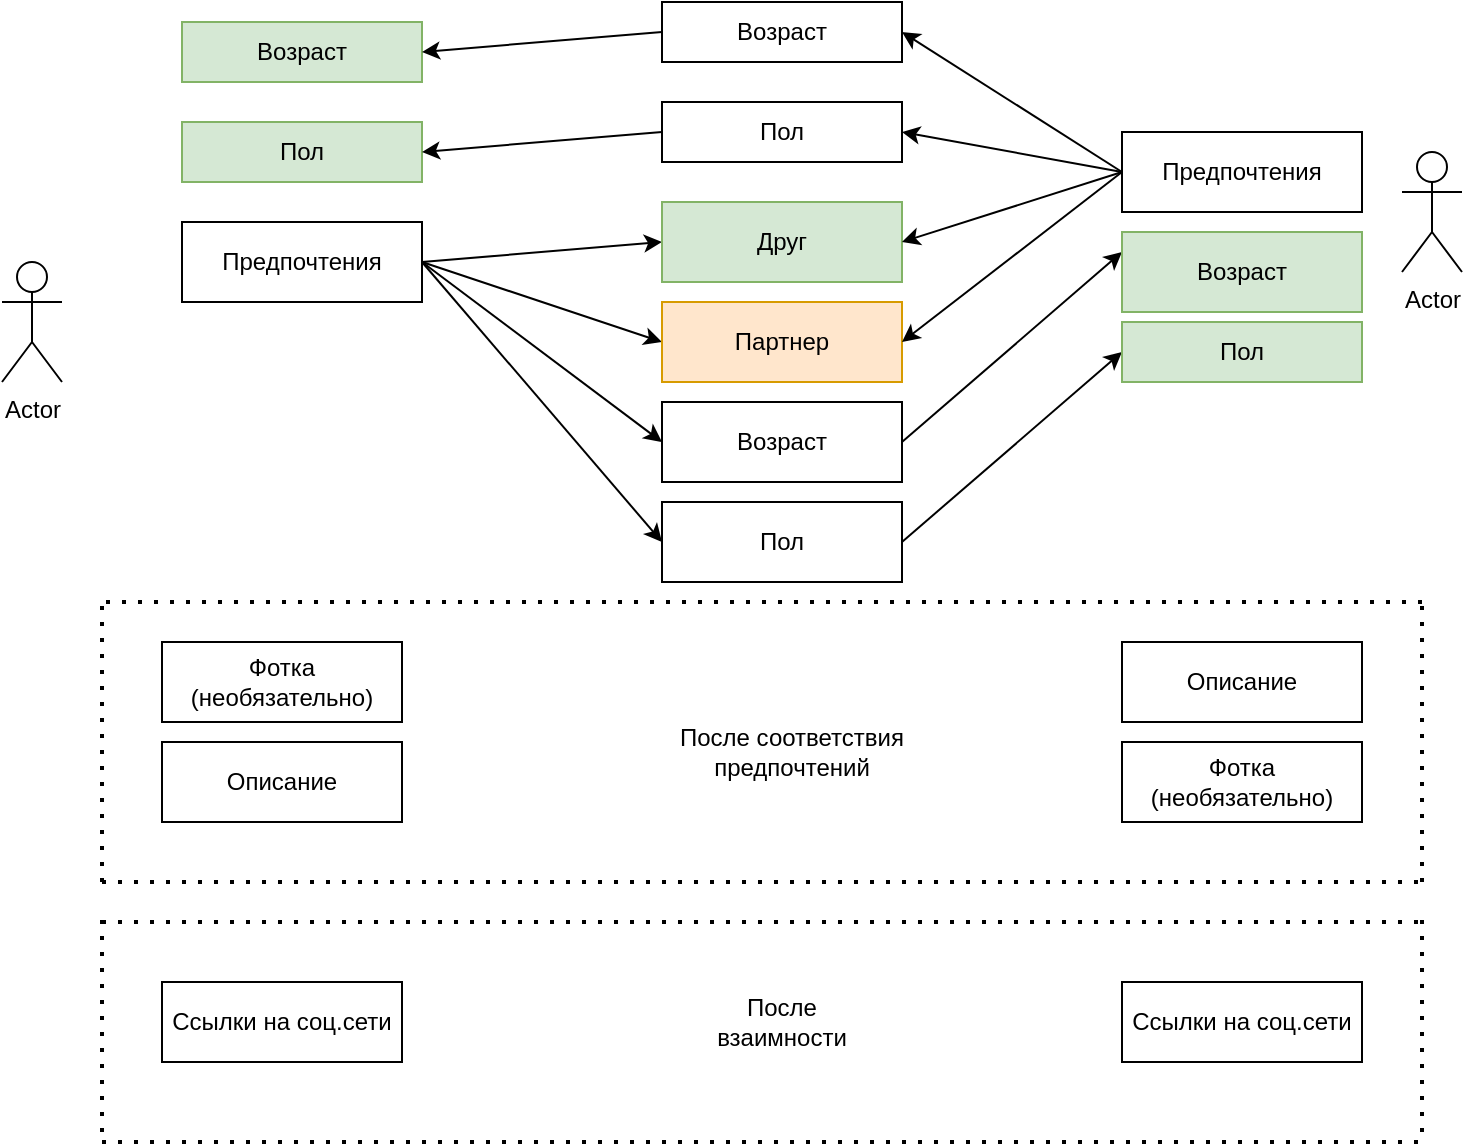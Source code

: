 <mxfile version="13.7.3" type="device"><diagram id="1X4s0ffKTSGE8cke6ZXU" name="Страница 1"><mxGraphModel dx="1005" dy="584" grid="1" gridSize="10" guides="1" tooltips="1" connect="1" arrows="1" fold="1" page="1" pageScale="1" pageWidth="827" pageHeight="1169" math="0" shadow="0"><root><mxCell id="0"/><mxCell id="1" parent="0"/><mxCell id="dYQcDN6kxRi5IRsoA2Vc-1" value="Actor" style="shape=umlActor;verticalLabelPosition=bottom;verticalAlign=top;html=1;outlineConnect=0;" vertex="1" parent="1"><mxGeometry x="50" y="250" width="30" height="60" as="geometry"/></mxCell><mxCell id="dYQcDN6kxRi5IRsoA2Vc-2" value="Возраст" style="rounded=0;whiteSpace=wrap;html=1;fillColor=#d5e8d4;strokeColor=#82b366;" vertex="1" parent="1"><mxGeometry x="140" y="130" width="120" height="30" as="geometry"/></mxCell><mxCell id="dYQcDN6kxRi5IRsoA2Vc-3" value="Пол" style="rounded=0;whiteSpace=wrap;html=1;fillColor=#d5e8d4;strokeColor=#82b366;" vertex="1" parent="1"><mxGeometry x="140" y="180" width="120" height="30" as="geometry"/></mxCell><mxCell id="dYQcDN6kxRi5IRsoA2Vc-4" value="Фотка (необязательно)" style="rounded=0;whiteSpace=wrap;html=1;" vertex="1" parent="1"><mxGeometry x="130" y="440" width="120" height="40" as="geometry"/></mxCell><mxCell id="dYQcDN6kxRi5IRsoA2Vc-7" style="rounded=0;orthogonalLoop=1;jettySize=auto;html=1;exitX=1;exitY=0.5;exitDx=0;exitDy=0;entryX=0;entryY=0.5;entryDx=0;entryDy=0;" edge="1" parent="1" source="dYQcDN6kxRi5IRsoA2Vc-5" target="dYQcDN6kxRi5IRsoA2Vc-6"><mxGeometry relative="1" as="geometry"/></mxCell><mxCell id="dYQcDN6kxRi5IRsoA2Vc-9" style="edgeStyle=none;rounded=0;orthogonalLoop=1;jettySize=auto;html=1;exitX=1;exitY=0.5;exitDx=0;exitDy=0;entryX=0;entryY=0.5;entryDx=0;entryDy=0;" edge="1" parent="1" source="dYQcDN6kxRi5IRsoA2Vc-5" target="dYQcDN6kxRi5IRsoA2Vc-8"><mxGeometry relative="1" as="geometry"/></mxCell><mxCell id="dYQcDN6kxRi5IRsoA2Vc-12" style="edgeStyle=none;rounded=0;orthogonalLoop=1;jettySize=auto;html=1;exitX=1;exitY=0.5;exitDx=0;exitDy=0;entryX=0;entryY=0.5;entryDx=0;entryDy=0;" edge="1" parent="1" source="dYQcDN6kxRi5IRsoA2Vc-5" target="dYQcDN6kxRi5IRsoA2Vc-10"><mxGeometry relative="1" as="geometry"/></mxCell><mxCell id="dYQcDN6kxRi5IRsoA2Vc-13" style="edgeStyle=none;rounded=0;orthogonalLoop=1;jettySize=auto;html=1;exitX=1;exitY=0.5;exitDx=0;exitDy=0;entryX=0;entryY=0.5;entryDx=0;entryDy=0;" edge="1" parent="1" source="dYQcDN6kxRi5IRsoA2Vc-5" target="dYQcDN6kxRi5IRsoA2Vc-11"><mxGeometry relative="1" as="geometry"/></mxCell><mxCell id="dYQcDN6kxRi5IRsoA2Vc-5" value="Предпочтения" style="rounded=0;whiteSpace=wrap;html=1;" vertex="1" parent="1"><mxGeometry x="140" y="230" width="120" height="40" as="geometry"/></mxCell><mxCell id="dYQcDN6kxRi5IRsoA2Vc-6" value="Друг" style="rounded=0;whiteSpace=wrap;html=1;fillColor=#d5e8d4;strokeColor=#82b366;" vertex="1" parent="1"><mxGeometry x="380" y="220" width="120" height="40" as="geometry"/></mxCell><mxCell id="dYQcDN6kxRi5IRsoA2Vc-8" value="Партнер" style="rounded=0;whiteSpace=wrap;html=1;fillColor=#ffe6cc;strokeColor=#d79b00;" vertex="1" parent="1"><mxGeometry x="380" y="270" width="120" height="40" as="geometry"/></mxCell><mxCell id="dYQcDN6kxRi5IRsoA2Vc-19" style="edgeStyle=none;rounded=0;orthogonalLoop=1;jettySize=auto;html=1;exitX=1;exitY=0.5;exitDx=0;exitDy=0;entryX=0;entryY=0.25;entryDx=0;entryDy=0;" edge="1" parent="1" source="dYQcDN6kxRi5IRsoA2Vc-10" target="dYQcDN6kxRi5IRsoA2Vc-15"><mxGeometry relative="1" as="geometry"/></mxCell><mxCell id="dYQcDN6kxRi5IRsoA2Vc-10" value="Возраст" style="rounded=0;whiteSpace=wrap;html=1;" vertex="1" parent="1"><mxGeometry x="380" y="320" width="120" height="40" as="geometry"/></mxCell><mxCell id="dYQcDN6kxRi5IRsoA2Vc-20" style="edgeStyle=none;rounded=0;orthogonalLoop=1;jettySize=auto;html=1;exitX=1;exitY=0.5;exitDx=0;exitDy=0;entryX=0;entryY=0.5;entryDx=0;entryDy=0;" edge="1" parent="1" source="dYQcDN6kxRi5IRsoA2Vc-11" target="dYQcDN6kxRi5IRsoA2Vc-16"><mxGeometry relative="1" as="geometry"/></mxCell><mxCell id="dYQcDN6kxRi5IRsoA2Vc-11" value="Пол" style="rounded=0;whiteSpace=wrap;html=1;" vertex="1" parent="1"><mxGeometry x="380" y="370" width="120" height="40" as="geometry"/></mxCell><mxCell id="dYQcDN6kxRi5IRsoA2Vc-14" value="Actor" style="shape=umlActor;verticalLabelPosition=bottom;verticalAlign=top;html=1;outlineConnect=0;" vertex="1" parent="1"><mxGeometry x="750" y="195" width="30" height="60" as="geometry"/></mxCell><mxCell id="dYQcDN6kxRi5IRsoA2Vc-15" value="Возраст" style="rounded=0;whiteSpace=wrap;html=1;fillColor=#d5e8d4;strokeColor=#82b366;" vertex="1" parent="1"><mxGeometry x="610" y="235" width="120" height="40" as="geometry"/></mxCell><mxCell id="dYQcDN6kxRi5IRsoA2Vc-16" value="Пол" style="rounded=0;whiteSpace=wrap;html=1;fillColor=#d5e8d4;strokeColor=#82b366;" vertex="1" parent="1"><mxGeometry x="610" y="280" width="120" height="30" as="geometry"/></mxCell><mxCell id="dYQcDN6kxRi5IRsoA2Vc-17" value="Фотка (необязательно)" style="rounded=0;whiteSpace=wrap;html=1;" vertex="1" parent="1"><mxGeometry x="610" y="490" width="120" height="40" as="geometry"/></mxCell><mxCell id="dYQcDN6kxRi5IRsoA2Vc-21" style="edgeStyle=none;rounded=0;orthogonalLoop=1;jettySize=auto;html=1;exitX=0;exitY=0.5;exitDx=0;exitDy=0;entryX=1;entryY=0.5;entryDx=0;entryDy=0;" edge="1" parent="1" source="dYQcDN6kxRi5IRsoA2Vc-18" target="dYQcDN6kxRi5IRsoA2Vc-8"><mxGeometry relative="1" as="geometry"/></mxCell><mxCell id="dYQcDN6kxRi5IRsoA2Vc-22" style="edgeStyle=none;rounded=0;orthogonalLoop=1;jettySize=auto;html=1;exitX=0;exitY=0.5;exitDx=0;exitDy=0;entryX=1;entryY=0.5;entryDx=0;entryDy=0;" edge="1" parent="1" source="dYQcDN6kxRi5IRsoA2Vc-18" target="dYQcDN6kxRi5IRsoA2Vc-6"><mxGeometry relative="1" as="geometry"/></mxCell><mxCell id="dYQcDN6kxRi5IRsoA2Vc-25" style="edgeStyle=none;rounded=0;orthogonalLoop=1;jettySize=auto;html=1;exitX=0;exitY=0.5;exitDx=0;exitDy=0;entryX=1;entryY=0.5;entryDx=0;entryDy=0;" edge="1" parent="1" source="dYQcDN6kxRi5IRsoA2Vc-18" target="dYQcDN6kxRi5IRsoA2Vc-24"><mxGeometry relative="1" as="geometry"/></mxCell><mxCell id="dYQcDN6kxRi5IRsoA2Vc-26" style="edgeStyle=none;rounded=0;orthogonalLoop=1;jettySize=auto;html=1;exitX=0;exitY=0.5;exitDx=0;exitDy=0;entryX=1;entryY=0.5;entryDx=0;entryDy=0;" edge="1" parent="1" source="dYQcDN6kxRi5IRsoA2Vc-18" target="dYQcDN6kxRi5IRsoA2Vc-23"><mxGeometry relative="1" as="geometry"/></mxCell><mxCell id="dYQcDN6kxRi5IRsoA2Vc-18" value="Предпочтения" style="rounded=0;whiteSpace=wrap;html=1;" vertex="1" parent="1"><mxGeometry x="610" y="185" width="120" height="40" as="geometry"/></mxCell><mxCell id="dYQcDN6kxRi5IRsoA2Vc-27" style="edgeStyle=none;rounded=0;orthogonalLoop=1;jettySize=auto;html=1;exitX=0;exitY=0.5;exitDx=0;exitDy=0;entryX=1;entryY=0.5;entryDx=0;entryDy=0;" edge="1" parent="1" source="dYQcDN6kxRi5IRsoA2Vc-23" target="dYQcDN6kxRi5IRsoA2Vc-2"><mxGeometry relative="1" as="geometry"/></mxCell><mxCell id="dYQcDN6kxRi5IRsoA2Vc-23" value="Возраст" style="rounded=0;whiteSpace=wrap;html=1;" vertex="1" parent="1"><mxGeometry x="380" y="120" width="120" height="30" as="geometry"/></mxCell><mxCell id="dYQcDN6kxRi5IRsoA2Vc-29" style="edgeStyle=none;rounded=0;orthogonalLoop=1;jettySize=auto;html=1;exitX=0;exitY=0.5;exitDx=0;exitDy=0;entryX=1;entryY=0.5;entryDx=0;entryDy=0;" edge="1" parent="1" source="dYQcDN6kxRi5IRsoA2Vc-24" target="dYQcDN6kxRi5IRsoA2Vc-3"><mxGeometry relative="1" as="geometry"/></mxCell><mxCell id="dYQcDN6kxRi5IRsoA2Vc-24" value="Пол" style="rounded=0;whiteSpace=wrap;html=1;" vertex="1" parent="1"><mxGeometry x="380" y="170" width="120" height="30" as="geometry"/></mxCell><mxCell id="dYQcDN6kxRi5IRsoA2Vc-30" value="Описание" style="rounded=0;whiteSpace=wrap;html=1;" vertex="1" parent="1"><mxGeometry x="130" y="490" width="120" height="40" as="geometry"/></mxCell><mxCell id="dYQcDN6kxRi5IRsoA2Vc-31" value="Описание" style="rounded=0;whiteSpace=wrap;html=1;" vertex="1" parent="1"><mxGeometry x="610" y="440" width="120" height="40" as="geometry"/></mxCell><mxCell id="dYQcDN6kxRi5IRsoA2Vc-32" value="Ссылки на соц.сети" style="rounded=0;whiteSpace=wrap;html=1;" vertex="1" parent="1"><mxGeometry x="130" y="610" width="120" height="40" as="geometry"/></mxCell><mxCell id="dYQcDN6kxRi5IRsoA2Vc-33" value="Ссылки на соц.сети" style="rounded=0;whiteSpace=wrap;html=1;" vertex="1" parent="1"><mxGeometry x="610" y="610" width="120" height="40" as="geometry"/></mxCell><mxCell id="dYQcDN6kxRi5IRsoA2Vc-35" value="" style="endArrow=none;dashed=1;html=1;dashPattern=1 3;strokeWidth=2;" edge="1" parent="1"><mxGeometry width="50" height="50" relative="1" as="geometry"><mxPoint x="100" y="560" as="sourcePoint"/><mxPoint x="100" y="420" as="targetPoint"/></mxGeometry></mxCell><mxCell id="dYQcDN6kxRi5IRsoA2Vc-36" value="" style="endArrow=none;dashed=1;html=1;dashPattern=1 3;strokeWidth=2;" edge="1" parent="1"><mxGeometry width="50" height="50" relative="1" as="geometry"><mxPoint x="100" y="560" as="sourcePoint"/><mxPoint x="760" y="560" as="targetPoint"/></mxGeometry></mxCell><mxCell id="dYQcDN6kxRi5IRsoA2Vc-37" value="" style="endArrow=none;dashed=1;html=1;dashPattern=1 3;strokeWidth=2;" edge="1" parent="1"><mxGeometry width="50" height="50" relative="1" as="geometry"><mxPoint x="760" y="560" as="sourcePoint"/><mxPoint x="760" y="420" as="targetPoint"/></mxGeometry></mxCell><mxCell id="dYQcDN6kxRi5IRsoA2Vc-38" value="" style="endArrow=none;dashed=1;html=1;dashPattern=1 3;strokeWidth=2;" edge="1" parent="1"><mxGeometry width="50" height="50" relative="1" as="geometry"><mxPoint x="760" y="420" as="sourcePoint"/><mxPoint x="100" y="420" as="targetPoint"/></mxGeometry></mxCell><mxCell id="dYQcDN6kxRi5IRsoA2Vc-39" value="После соответствия предпочтений" style="text;html=1;strokeColor=none;fillColor=none;align=center;verticalAlign=middle;whiteSpace=wrap;rounded=0;" vertex="1" parent="1"><mxGeometry x="370" y="470" width="150" height="50" as="geometry"/></mxCell><mxCell id="dYQcDN6kxRi5IRsoA2Vc-40" value="" style="endArrow=none;dashed=1;html=1;dashPattern=1 3;strokeWidth=2;" edge="1" parent="1"><mxGeometry width="50" height="50" relative="1" as="geometry"><mxPoint x="100" y="685" as="sourcePoint"/><mxPoint x="100" y="575" as="targetPoint"/></mxGeometry></mxCell><mxCell id="dYQcDN6kxRi5IRsoA2Vc-41" value="" style="endArrow=none;dashed=1;html=1;dashPattern=1 3;strokeWidth=2;" edge="1" parent="1"><mxGeometry width="50" height="50" relative="1" as="geometry"><mxPoint x="760" y="685" as="sourcePoint"/><mxPoint x="760" y="575" as="targetPoint"/></mxGeometry></mxCell><mxCell id="dYQcDN6kxRi5IRsoA2Vc-42" value="" style="endArrow=none;dashed=1;html=1;dashPattern=1 3;strokeWidth=2;" edge="1" parent="1"><mxGeometry width="50" height="50" relative="1" as="geometry"><mxPoint x="100" y="690" as="sourcePoint"/><mxPoint x="760" y="690" as="targetPoint"/></mxGeometry></mxCell><mxCell id="dYQcDN6kxRi5IRsoA2Vc-43" value="" style="endArrow=none;dashed=1;html=1;dashPattern=1 3;strokeWidth=2;" edge="1" parent="1"><mxGeometry width="50" height="50" relative="1" as="geometry"><mxPoint x="100" y="580" as="sourcePoint"/><mxPoint x="760" y="580" as="targetPoint"/></mxGeometry></mxCell><mxCell id="dYQcDN6kxRi5IRsoA2Vc-44" value="После взаимности" style="text;html=1;strokeColor=none;fillColor=none;align=center;verticalAlign=middle;whiteSpace=wrap;rounded=0;" vertex="1" parent="1"><mxGeometry x="397" y="610" width="86" height="40" as="geometry"/></mxCell></root></mxGraphModel></diagram></mxfile>
